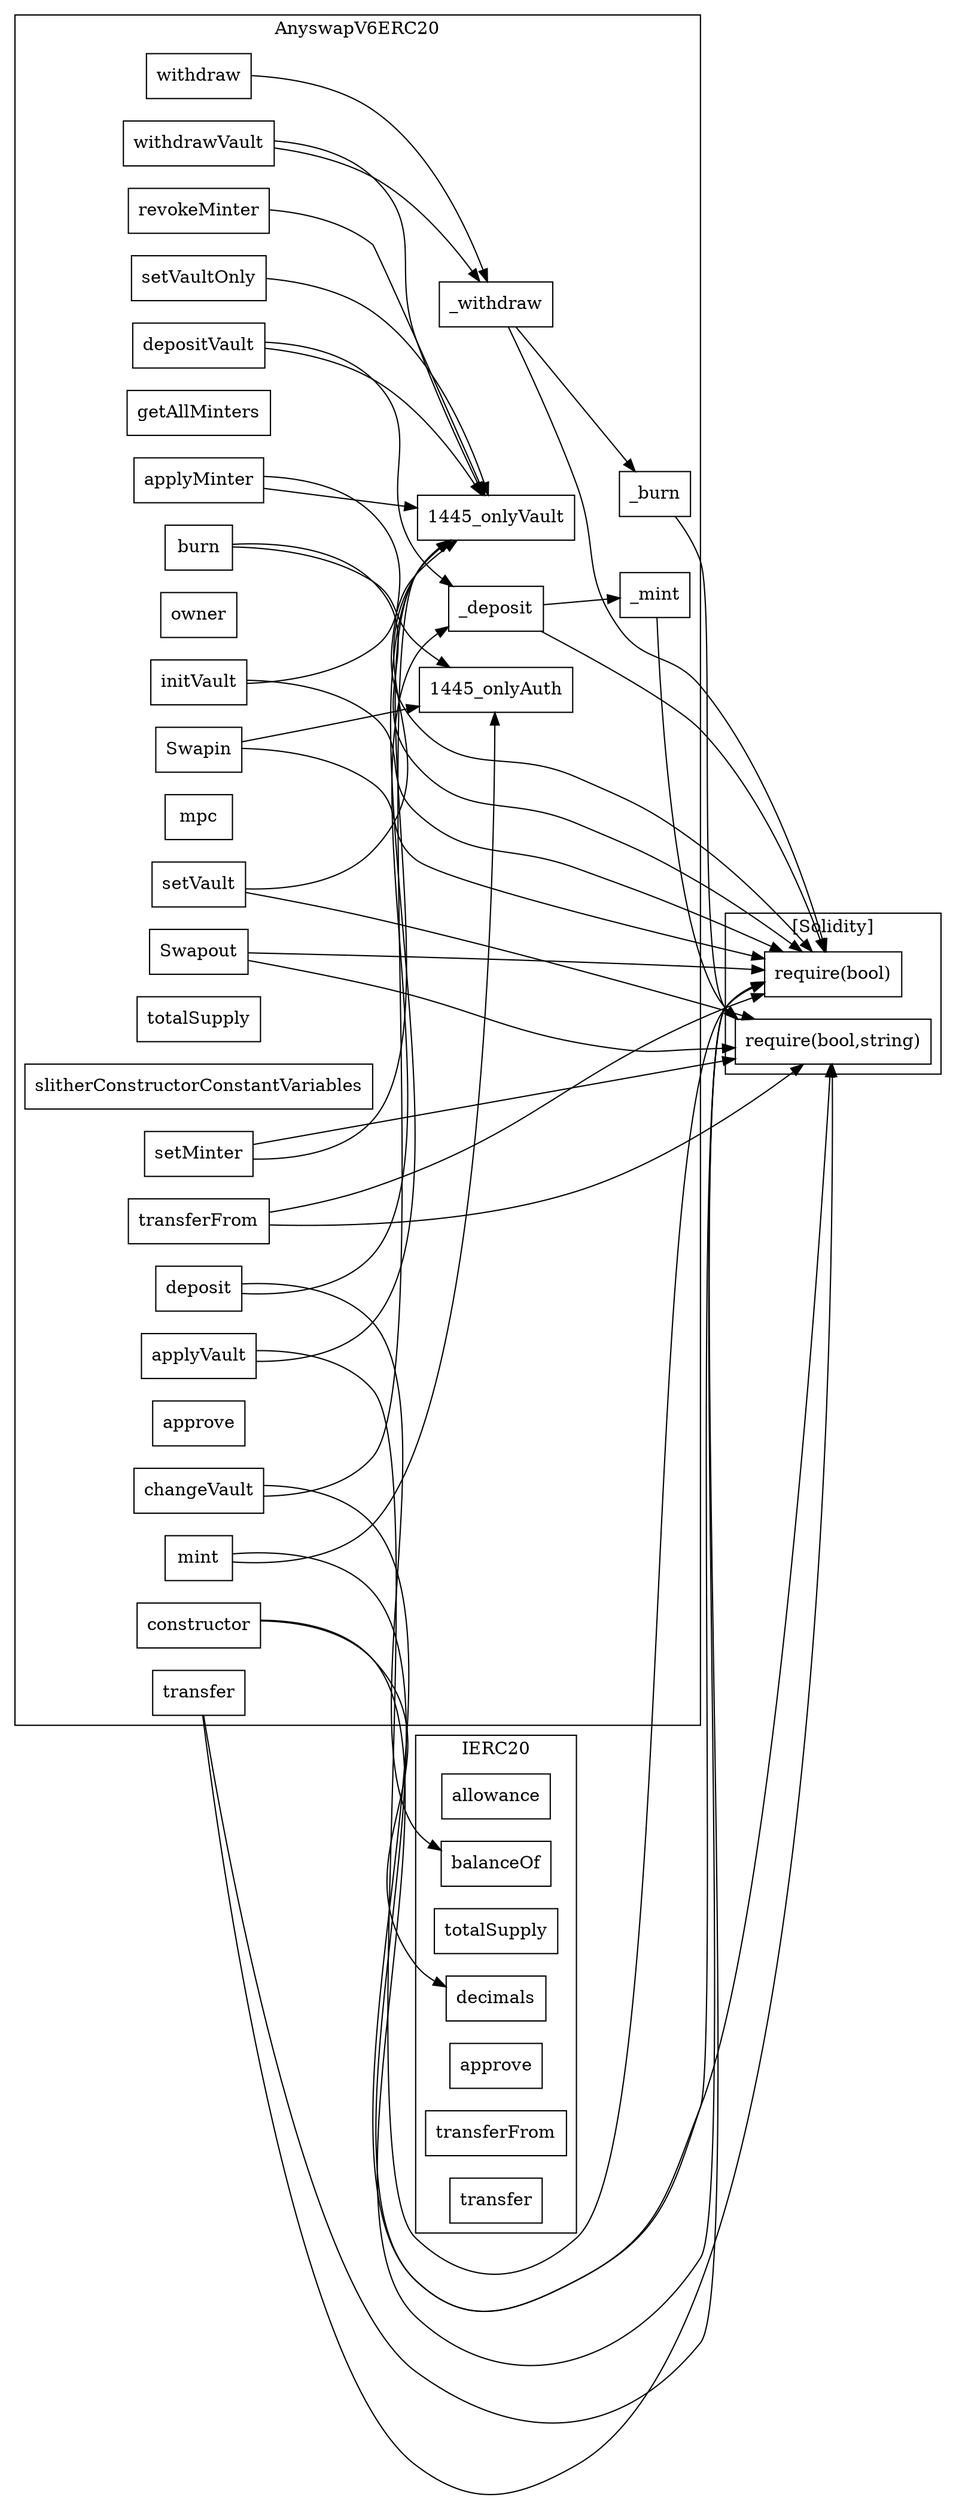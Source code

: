 strict digraph {
rankdir="LR"
node [shape=box]
subgraph cluster_74_IERC20 {
label = "IERC20"
"74_allowance" [label="allowance"]
"74_balanceOf" [label="balanceOf"]
"74_totalSupply" [label="totalSupply"]
"74_decimals" [label="decimals"]
"74_approve" [label="approve"]
"74_transferFrom" [label="transferFrom"]
"74_transfer" [label="transfer"]
}subgraph cluster_1445_AnyswapV6ERC20 {
label = "AnyswapV6ERC20"
"1445_burn" [label="burn"]
"1445_Swapout" [label="Swapout"]
"1445_Swapin" [label="Swapin"]
"1445_applyMinter" [label="applyMinter"]
"1445_revokeMinter" [label="revokeMinter"]
"1445_getAllMinters" [label="getAllMinters"]
"1445__burn" [label="_burn"]
"1445_setVaultOnly" [label="setVaultOnly"]
"1445_withdraw" [label="withdraw"]
"1445_owner" [label="owner"]
"1445__mint" [label="_mint"]
"1445_initVault" [label="initVault"]
"1445_setVault" [label="setVault"]
"1445_mpc" [label="mpc"]
"1445_setMinter" [label="setMinter"]
"1445_depositVault" [label="depositVault"]
"1445_totalSupply" [label="totalSupply"]
"1445_slitherConstructorConstantVariables" [label="slitherConstructorConstantVariables"]
"1445_transferFrom" [label="transferFrom"]
"1445_constructor" [label="constructor"]
"1445_withdrawVault" [label="withdrawVault"]
"1445__withdraw" [label="_withdraw"]
"1445_deposit" [label="deposit"]
"1445_approve" [label="approve"]
"1445__deposit" [label="_deposit"]
"1445_transfer" [label="transfer"]
"1445_applyVault" [label="applyVault"]
"1445_mint" [label="mint"]
"1445_changeVault" [label="changeVault"]
"1445_Swapin" -> "1445_onlyAuth"
"1445_withdraw" -> "1445__withdraw"
"1445_initVault" -> "1445_onlyVault"
"1445_burn" -> "1445_onlyAuth"
"1445_withdrawVault" -> "1445__withdraw"
"1445__deposit" -> "1445__mint"
"1445_revokeMinter" -> "1445_onlyVault"
"1445_setMinter" -> "1445_onlyVault"
"1445__withdraw" -> "1445__burn"
"1445_setVault" -> "1445_onlyVault"
"1445_depositVault" -> "1445_onlyVault"
"1445_mint" -> "1445_onlyAuth"
"1445_applyMinter" -> "1445_onlyVault"
"1445_withdrawVault" -> "1445_onlyVault"
"1445_setVaultOnly" -> "1445_onlyVault"
"1445_deposit" -> "1445__deposit"
"1445_changeVault" -> "1445_onlyVault"
"1445_depositVault" -> "1445__deposit"
"1445_applyVault" -> "1445_onlyVault"
}subgraph cluster_solidity {
label = "[Solidity]"
"require(bool)" 
"require(bool,string)" 
"1445_Swapin" -> "require(bool)"
"1445_transfer" -> "require(bool)"
"1445_setMinter" -> "require(bool,string)"
"1445_Swapout" -> "require(bool,string)"
"1445_transferFrom" -> "require(bool)"
"1445_transferFrom" -> "require(bool,string)"
"1445_burn" -> "require(bool)"
"1445__burn" -> "require(bool,string)"
"1445_constructor" -> "require(bool)"
"1445__deposit" -> "require(bool)"
"1445__mint" -> "require(bool,string)"
"1445_applyVault" -> "require(bool)"
"1445_mint" -> "require(bool)"
"1445__withdraw" -> "require(bool)"
"1445_changeVault" -> "require(bool,string)"
"1445_setVault" -> "require(bool,string)"
"1445_initVault" -> "require(bool)"
"1445_transfer" -> "require(bool,string)"
"1445_Swapout" -> "require(bool)"
"1445_applyMinter" -> "require(bool)"
}"1445_constructor" -> "74_decimals"
"1445_deposit" -> "74_balanceOf"
}